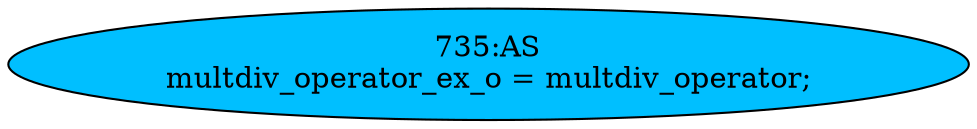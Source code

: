 strict digraph "" {
	node [label="\N"];
	"735:AS"	 [ast="<pyverilog.vparser.ast.Assign object at 0x7f2237105090>",
		def_var="['multdiv_operator_ex_o']",
		fillcolor=deepskyblue,
		label="735:AS
multdiv_operator_ex_o = multdiv_operator;",
		statements="[]",
		style=filled,
		typ=Assign,
		use_var="['multdiv_operator']"];
}
